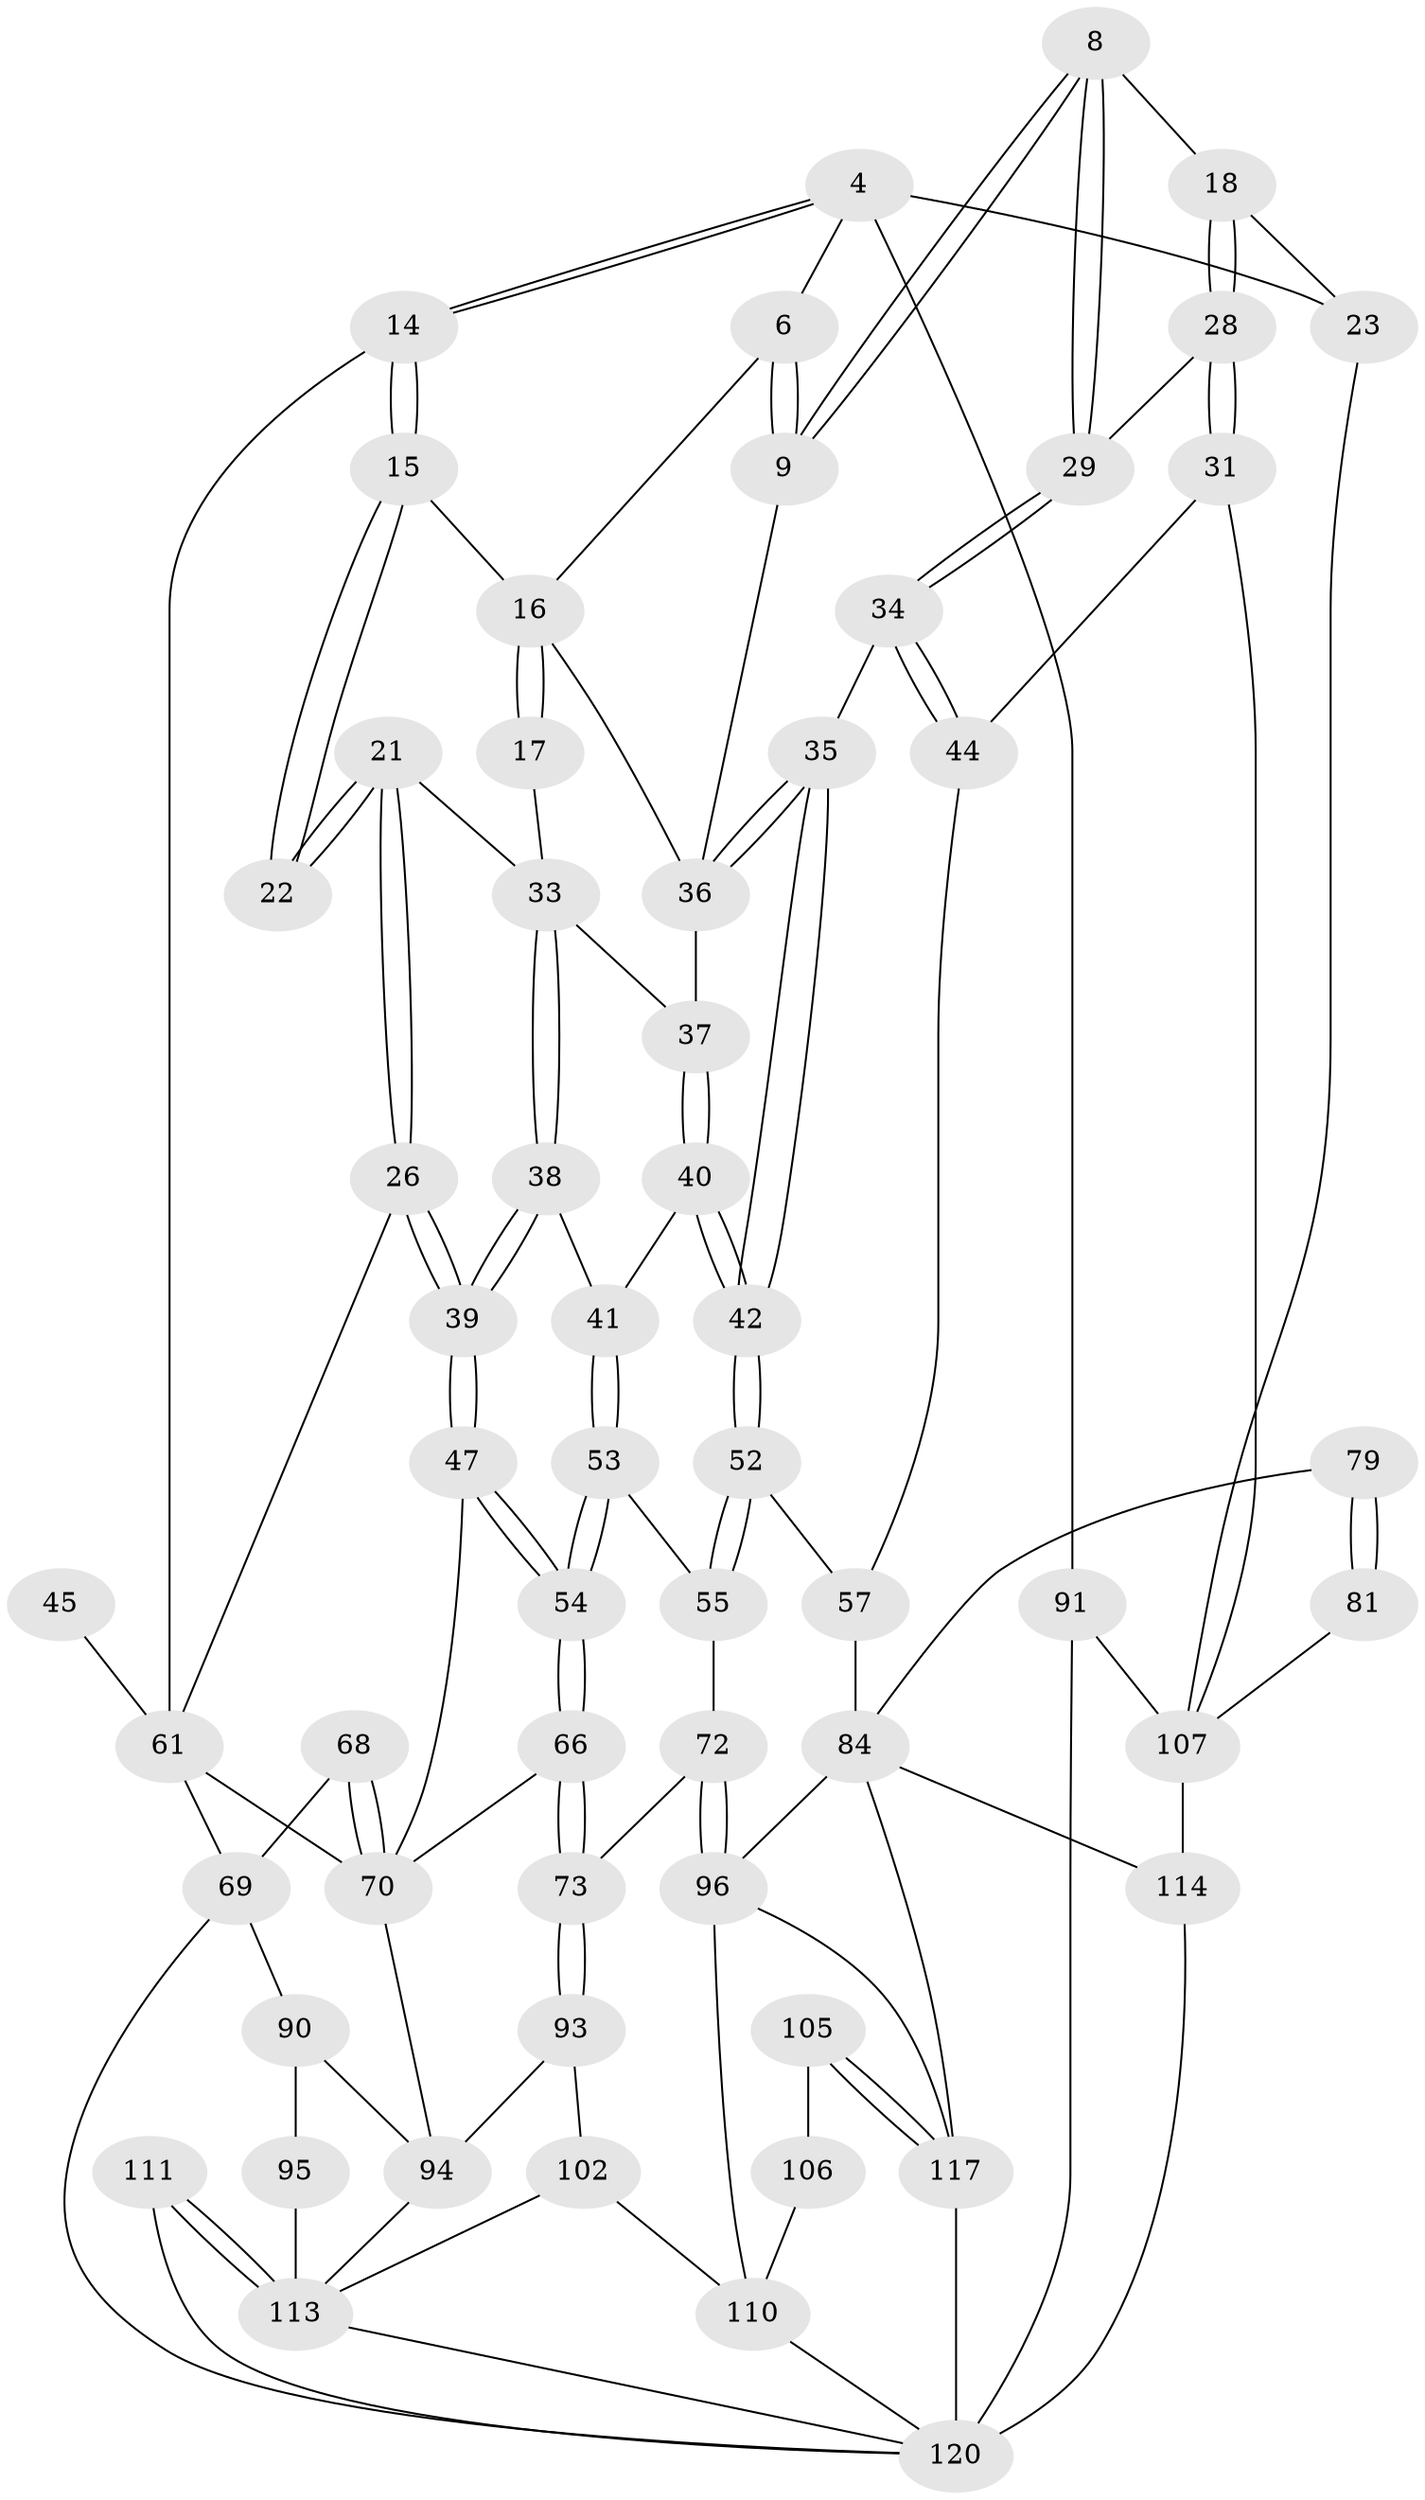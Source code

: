 // original degree distribution, {3: 0.025, 5: 0.525, 6: 0.225, 4: 0.225}
// Generated by graph-tools (version 1.1) at 2025/00/03/09/25 05:00:09]
// undirected, 60 vertices, 130 edges
graph export_dot {
graph [start="1"]
  node [color=gray90,style=filled];
  4 [pos="+0+0",super="+3"];
  6 [pos="+0.5967717605761786+0",super="+5"];
  8 [pos="+0.6653984538888369+0.19952577334205449"];
  9 [pos="+0.5305913946409844+0.18012355199418756"];
  14 [pos="+0+0"];
  15 [pos="+0.20897127534286622+0.07200417631874448"];
  16 [pos="+0.27460637026575363+0",super="+13"];
  17 [pos="+0.36148408087947703+0.1907466452715976"];
  18 [pos="+0.8636746405477341+0.1695067439729339",super="+7"];
  21 [pos="+0.23798657227175216+0.22382572853783758"];
  22 [pos="+0.19928864868926702+0.15179912614496438"];
  23 [pos="+1+0.2869402679256759",super="+19"];
  26 [pos="+0.19552876657682203+0.3203496090891855"];
  28 [pos="+0.8369385598365228+0.24821106504280452"];
  29 [pos="+0.7390697956919096+0.2743109841500617"];
  31 [pos="+1+0.4195714764640815"];
  33 [pos="+0.3754604150270433+0.3492364177898561",super="+20"];
  34 [pos="+0.7227108471391579+0.3195045418940823"];
  35 [pos="+0.580404925646064+0.3573442546421217"];
  36 [pos="+0.5517622248901368+0.3189836613826049",super="+11"];
  37 [pos="+0.46615641195511304+0.3569363677671695",super="+32"];
  38 [pos="+0.35212501795884504+0.38011599321861883"];
  39 [pos="+0.2757613265212497+0.4093571016425209"];
  40 [pos="+0.513771592206405+0.4384801574712525"];
  41 [pos="+0.41416985645623466+0.4481514157967168"];
  42 [pos="+0.531040737042279+0.44858446215486164"];
  44 [pos="+0.7246497257224457+0.3515401370989289",super="+43"];
  45 [pos="+0.1462676817160172+0.3359054760021676"];
  47 [pos="+0.2634853661904982+0.48511985349319636"];
  52 [pos="+0.5343837153405953+0.4553796324012779"];
  53 [pos="+0.3796650829851128+0.5458284428074326"];
  54 [pos="+0.3679811271623099+0.5589695994641765"];
  55 [pos="+0.534561772184657+0.4881392150841695"];
  57 [pos="+0.756761774175737+0.5217514665440969",super="+56+51"];
  61 [pos="+0+0.47617777425922797",super="+50+46"];
  66 [pos="+0.3838394840070467+0.6293422781685276"];
  68 [pos="+0.1253289881211261+0.6330321705140687"];
  69 [pos="+0.12247343880722439+0.6346295359490661",super="+62+63"];
  70 [pos="+0.2122107338636196+0.680399797475411",super="+67+49"];
  72 [pos="+0.4056153785051497+0.6613665252691087",super="+71+60"];
  73 [pos="+0.4001824908554798+0.660124623071678"];
  79 [pos="+0.8446823455215982+0.6126180465368998"];
  81 [pos="+0.9074947193246495+0.7596696670135521",super="+78"];
  84 [pos="+0.8013086954884577+0.7940671864709122",super="+75+76+58"];
  90 [pos="+0.050012305895700535+0.7228624509247161",super="+89"];
  91 [pos="+1+1",super="+65"];
  93 [pos="+0.37805912993163865+0.6819836438470465"];
  94 [pos="+0.2648947631814188+0.7280613908681483",super="+87"];
  95 [pos="+0.12327829772214559+0.7894363617217857"];
  96 [pos="+0.4976250127509434+0.7480517170593272",super="+86"];
  102 [pos="+0.33497165105454213+0.8687991036861991",super="+99"];
  105 [pos="+0.5565172873613546+0.9046552579478441"];
  106 [pos="+0.5080034600674961+0.9119021016201315"];
  107 [pos="+0.9991714332101324+0.884487777517031",super="+92+82"];
  110 [pos="+0.45015049478466507+0.9065712666569912",super="+109+98+97"];
  111 [pos="+0.07656829606913979+0.8538929645119038"];
  113 [pos="+0.2330684231788303+1",super="+103+101"];
  114 [pos="+0.877826274297092+0.9180718383067905",super="+83"];
  117 [pos="+0.7051314794216447+1",super="+108+104"];
  120 [pos="+0.3829624863675361+1",super="+116+118+119"];
  4 -- 14;
  4 -- 14;
  4 -- 91 [weight=2];
  4 -- 23 [weight=2];
  4 -- 6;
  6 -- 9;
  6 -- 9;
  6 -- 16;
  8 -- 9;
  8 -- 9;
  8 -- 29;
  8 -- 29;
  8 -- 18;
  9 -- 36;
  14 -- 15;
  14 -- 15;
  14 -- 61;
  15 -- 16;
  15 -- 22;
  15 -- 22;
  16 -- 17 [weight=2];
  16 -- 17;
  16 -- 36;
  17 -- 33;
  18 -- 28;
  18 -- 28;
  18 -- 23 [weight=2];
  21 -- 22;
  21 -- 22;
  21 -- 26;
  21 -- 26;
  21 -- 33;
  23 -- 107;
  26 -- 39;
  26 -- 39;
  26 -- 61;
  28 -- 29;
  28 -- 31;
  28 -- 31;
  29 -- 34;
  29 -- 34;
  31 -- 44;
  31 -- 107;
  33 -- 38;
  33 -- 38;
  33 -- 37;
  34 -- 35;
  34 -- 44;
  34 -- 44;
  35 -- 36;
  35 -- 36;
  35 -- 42;
  35 -- 42;
  36 -- 37 [weight=2];
  37 -- 40;
  37 -- 40;
  38 -- 39;
  38 -- 39;
  38 -- 41;
  39 -- 47;
  39 -- 47;
  40 -- 41;
  40 -- 42;
  40 -- 42;
  41 -- 53;
  41 -- 53;
  42 -- 52;
  42 -- 52;
  44 -- 57 [weight=2];
  45 -- 61 [weight=3];
  47 -- 54;
  47 -- 54;
  47 -- 70;
  52 -- 55;
  52 -- 55;
  52 -- 57;
  53 -- 54;
  53 -- 54;
  53 -- 55;
  54 -- 66;
  54 -- 66;
  55 -- 72;
  57 -- 84 [weight=2];
  61 -- 69;
  61 -- 70;
  66 -- 73;
  66 -- 73;
  66 -- 70;
  68 -- 69;
  68 -- 70 [weight=2];
  68 -- 70;
  69 -- 90 [weight=2];
  69 -- 120;
  70 -- 94;
  72 -- 73;
  72 -- 96 [weight=3];
  72 -- 96;
  73 -- 93;
  73 -- 93;
  79 -- 81 [weight=2];
  79 -- 81;
  79 -- 84;
  81 -- 107 [weight=2];
  84 -- 96 [weight=2];
  84 -- 114;
  84 -- 117;
  90 -- 95 [weight=2];
  90 -- 94;
  91 -- 107;
  91 -- 120 [weight=3];
  93 -- 94;
  93 -- 102;
  94 -- 113;
  95 -- 113;
  96 -- 110;
  96 -- 117;
  102 -- 110 [weight=2];
  102 -- 113;
  105 -- 106;
  105 -- 117 [weight=2];
  105 -- 117;
  106 -- 110 [weight=2];
  107 -- 114 [weight=2];
  110 -- 120;
  111 -- 113 [weight=2];
  111 -- 113;
  111 -- 120;
  113 -- 120;
  114 -- 120;
  117 -- 120;
}
